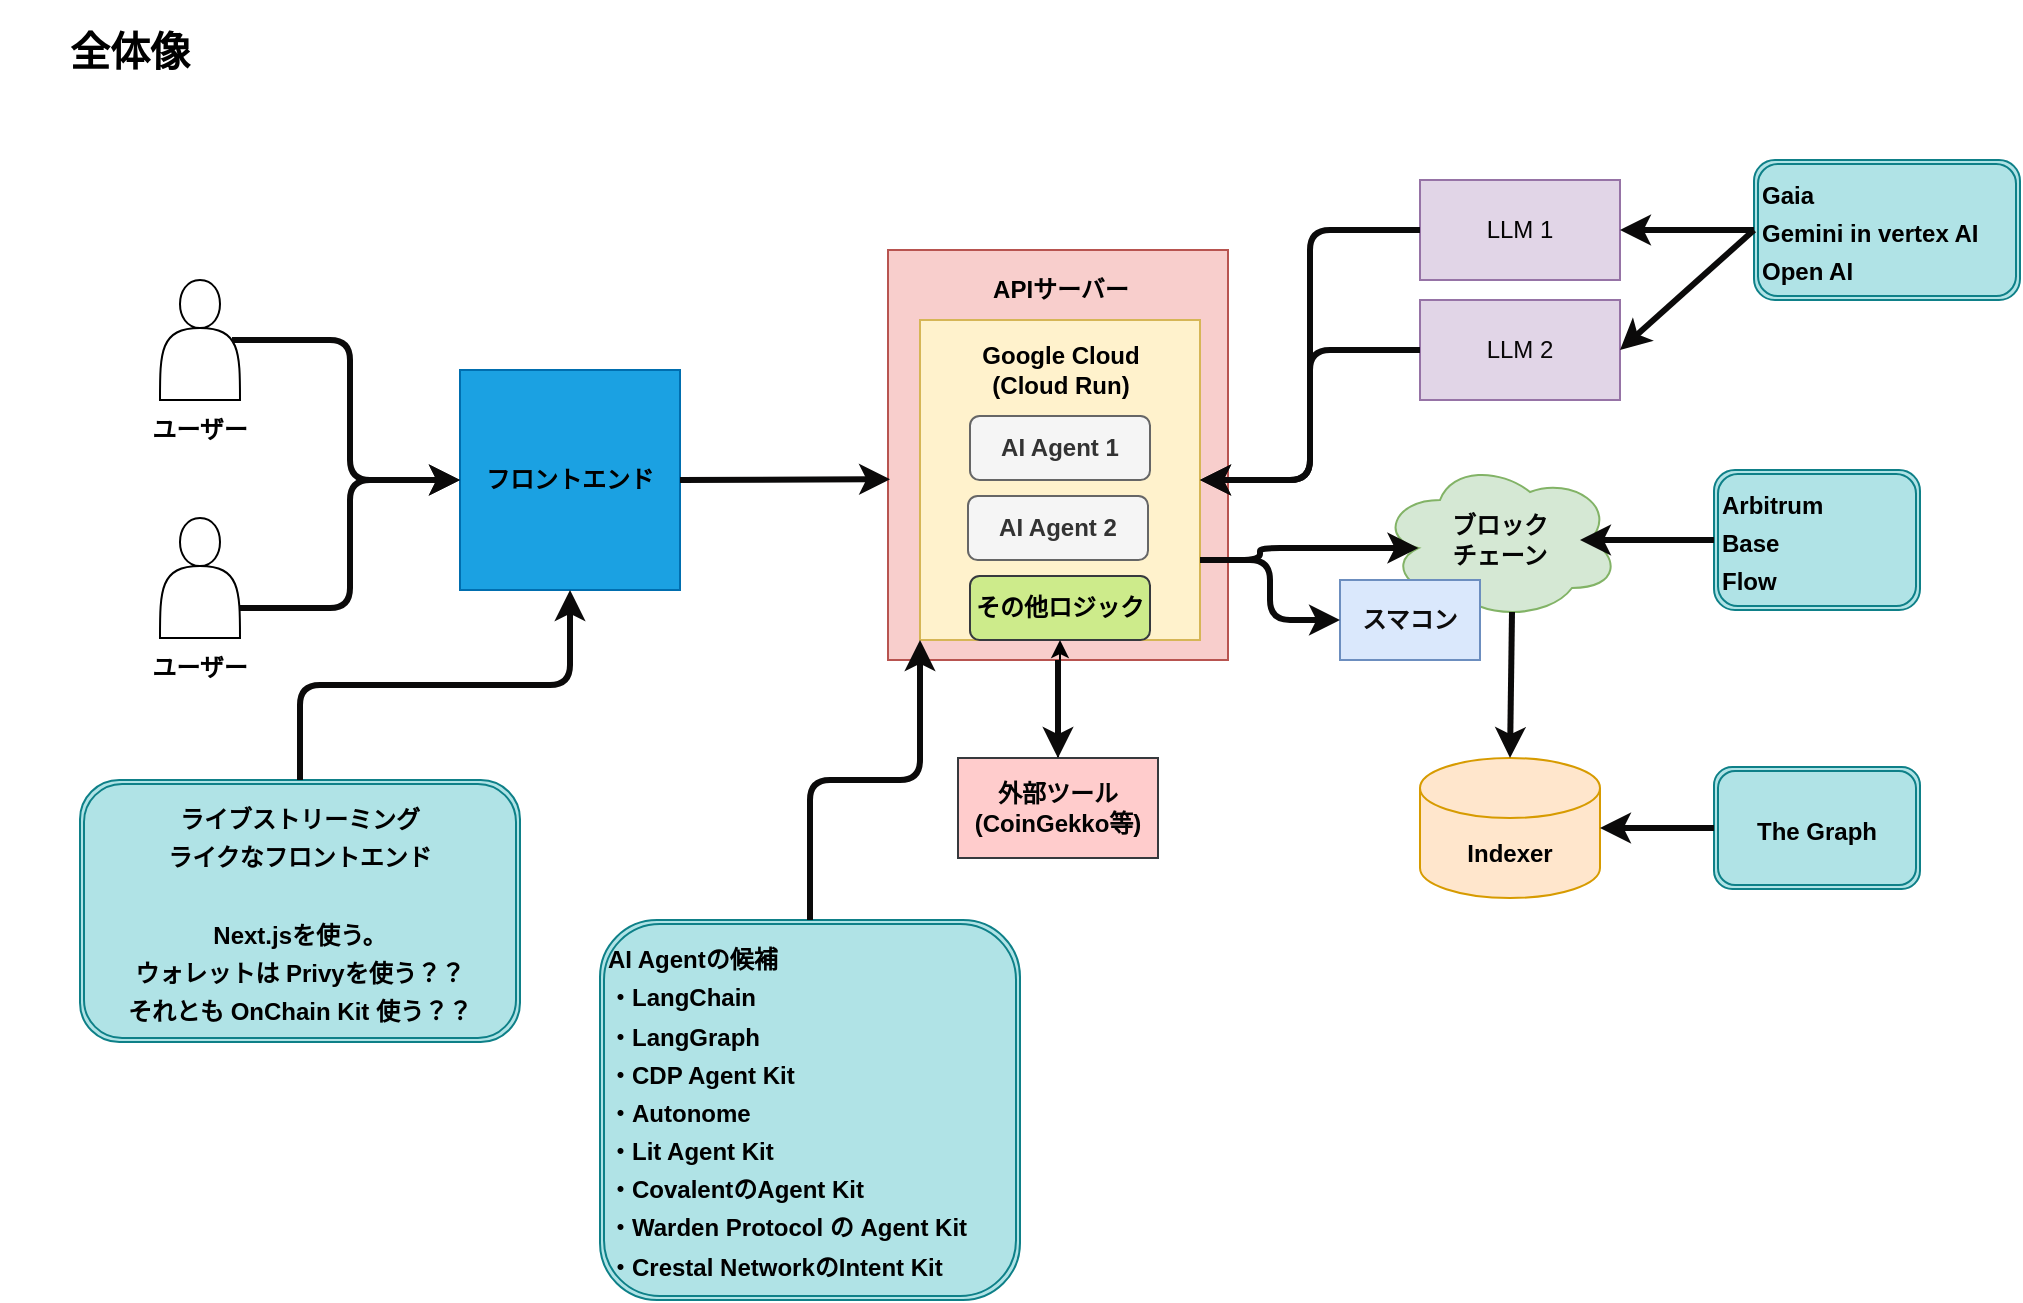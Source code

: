<mxfile>
    <diagram id="5TZfStKT8XXkw5gyxynz" name="Page-1">
        <mxGraphModel dx="1847" dy="1783" grid="1" gridSize="10" guides="1" tooltips="1" connect="1" arrows="1" fold="1" page="1" pageScale="1" pageWidth="827" pageHeight="1169" background="#ffffff" math="0" shadow="0">
            <root>
                <mxCell id="0"/>
                <mxCell id="1" parent="0"/>
                <mxCell id="2" value="&lt;font color=&quot;#000000&quot;&gt;&lt;span style=&quot;font-size: 20px;&quot;&gt;&lt;b&gt;全体像&lt;/b&gt;&lt;/span&gt;&lt;/font&gt;" style="text;html=1;strokeColor=none;fillColor=none;align=center;verticalAlign=middle;whiteSpace=wrap;rounded=0;" parent="1" vertex="1">
                    <mxGeometry x="-200" y="-1130" width="130" height="50" as="geometry"/>
                </mxCell>
                <mxCell id="4" value="" style="shape=actor;whiteSpace=wrap;html=1;" parent="1" vertex="1">
                    <mxGeometry x="-120" y="-990" width="40" height="60" as="geometry"/>
                </mxCell>
                <mxCell id="5" value="&lt;b&gt;&lt;font color=&quot;#000000&quot;&gt;ユーザー&lt;/font&gt;&lt;/b&gt;" style="text;html=1;strokeColor=none;fillColor=none;align=center;verticalAlign=middle;whiteSpace=wrap;rounded=0;" parent="1" vertex="1">
                    <mxGeometry x="-130" y="-930" width="60" height="30" as="geometry"/>
                </mxCell>
                <mxCell id="6" value="" style="shape=actor;whiteSpace=wrap;html=1;" parent="1" vertex="1">
                    <mxGeometry x="-120" y="-871" width="40" height="60" as="geometry"/>
                </mxCell>
                <mxCell id="7" value="&lt;b&gt;&lt;font color=&quot;#000000&quot;&gt;ユーザー&lt;/font&gt;&lt;/b&gt;" style="text;html=1;strokeColor=none;fillColor=none;align=center;verticalAlign=middle;whiteSpace=wrap;rounded=0;" parent="1" vertex="1">
                    <mxGeometry x="-130" y="-811" width="60" height="30" as="geometry"/>
                </mxCell>
                <mxCell id="8" value="&lt;font color=&quot;#000000&quot;&gt;&lt;b&gt;フロントエンド&lt;/b&gt;&lt;/font&gt;" style="whiteSpace=wrap;html=1;aspect=fixed;fontColor=#ffffff;fillColor=#1ba1e2;strokeColor=#006EAF;" parent="1" vertex="1">
                    <mxGeometry x="30" y="-945" width="110" height="110" as="geometry"/>
                </mxCell>
                <mxCell id="9" value="" style="rounded=0;whiteSpace=wrap;html=1;fillColor=#f8cecc;strokeColor=#b85450;" parent="1" vertex="1">
                    <mxGeometry x="244" y="-1005" width="170" height="205" as="geometry"/>
                </mxCell>
                <mxCell id="10" value="&lt;font color=&quot;#050505&quot;&gt;&lt;b&gt;ブロック&lt;br&gt;チェーン&lt;/b&gt;&lt;/font&gt;" style="ellipse;shape=cloud;whiteSpace=wrap;html=1;fillColor=#d5e8d4;strokeColor=#82b366;" parent="1" vertex="1">
                    <mxGeometry x="490" y="-900" width="120" height="80" as="geometry"/>
                </mxCell>
                <mxCell id="13" value="&lt;font color=&quot;#030303&quot;&gt;LLM 1&lt;/font&gt;" style="rounded=0;whiteSpace=wrap;html=1;fillColor=#e1d5e7;strokeColor=#9673a6;" parent="1" vertex="1">
                    <mxGeometry x="510" y="-1040" width="100" height="50" as="geometry"/>
                </mxCell>
                <mxCell id="15" value="&lt;font color=&quot;#0d0c0c&quot;&gt;&lt;b&gt;スマコン&lt;/b&gt;&lt;/font&gt;" style="rounded=0;whiteSpace=wrap;html=1;fillColor=#dae8fc;strokeColor=#6c8ebf;" parent="1" vertex="1">
                    <mxGeometry x="470" y="-840" width="70" height="40" as="geometry"/>
                </mxCell>
                <mxCell id="16" value="&lt;font color=&quot;#080707&quot;&gt;LLM 2&lt;/font&gt;" style="rounded=0;whiteSpace=wrap;html=1;fillColor=#e1d5e7;strokeColor=#9673a6;" parent="1" vertex="1">
                    <mxGeometry x="510" y="-980" width="100" height="50" as="geometry"/>
                </mxCell>
                <mxCell id="17" value="&lt;font color=&quot;#000000&quot;&gt;&lt;b&gt;APIサーバー&lt;/b&gt;&lt;/font&gt;" style="text;html=1;strokeColor=none;fillColor=none;align=center;verticalAlign=middle;whiteSpace=wrap;rounded=0;" parent="1" vertex="1">
                    <mxGeometry x="289.5" y="-1000" width="81" height="30" as="geometry"/>
                </mxCell>
                <mxCell id="19" value="" style="rounded=0;whiteSpace=wrap;html=1;fillColor=#fff2cc;strokeColor=#d6b656;" parent="1" vertex="1">
                    <mxGeometry x="260" y="-970" width="140" height="160" as="geometry"/>
                </mxCell>
                <mxCell id="20" value="&lt;font color=&quot;#000000&quot;&gt;&lt;b&gt;Google Cloud&lt;br&gt;(Cloud Run)&lt;br&gt;&lt;/b&gt;&lt;/font&gt;" style="text;html=1;strokeColor=none;fillColor=none;align=center;verticalAlign=middle;whiteSpace=wrap;rounded=0;" parent="1" vertex="1">
                    <mxGeometry x="284.75" y="-960" width="90.5" height="30" as="geometry"/>
                </mxCell>
                <mxCell id="21" value="" style="endArrow=classic;html=1;fontColor=#000000;labelBorderColor=#000000;strokeColor=#0b0a0a;strokeWidth=3;entryX=0.006;entryY=0.559;entryDx=0;entryDy=0;entryPerimeter=0;exitX=1;exitY=0.5;exitDx=0;exitDy=0;" parent="1" source="8" target="9" edge="1">
                    <mxGeometry width="50" height="50" relative="1" as="geometry">
                        <mxPoint x="80" y="-720" as="sourcePoint"/>
                        <mxPoint x="130" y="-770" as="targetPoint"/>
                    </mxGeometry>
                </mxCell>
                <mxCell id="22" value="" style="endArrow=classic;html=1;fontColor=#000000;labelBorderColor=#000000;strokeColor=#0b0a0a;strokeWidth=3;entryX=0;entryY=0.5;entryDx=0;entryDy=0;exitX=0.9;exitY=0.5;exitDx=0;exitDy=0;exitPerimeter=0;edgeStyle=orthogonalEdgeStyle;" parent="1" source="4" target="8" edge="1">
                    <mxGeometry width="50" height="50" relative="1" as="geometry">
                        <mxPoint x="150" y="-892" as="sourcePoint"/>
                        <mxPoint x="255.02" y="-891.585" as="targetPoint"/>
                    </mxGeometry>
                </mxCell>
                <mxCell id="23" value="" style="endArrow=classic;html=1;fontColor=#000000;labelBorderColor=#000000;strokeColor=#0b0a0a;strokeWidth=3;entryX=0;entryY=0.5;entryDx=0;entryDy=0;exitX=1;exitY=0.75;exitDx=0;exitDy=0;edgeStyle=orthogonalEdgeStyle;" parent="1" source="6" target="8" edge="1">
                    <mxGeometry width="50" height="50" relative="1" as="geometry">
                        <mxPoint x="-74" y="-990" as="sourcePoint"/>
                        <mxPoint x="40" y="-892" as="targetPoint"/>
                    </mxGeometry>
                </mxCell>
                <mxCell id="24" value="&lt;b&gt;AI Agent 1&lt;/b&gt;" style="rounded=1;whiteSpace=wrap;html=1;fontColor=#333333;fillColor=#f5f5f5;strokeColor=#666666;" parent="1" vertex="1">
                    <mxGeometry x="285" y="-922" width="90" height="32" as="geometry"/>
                </mxCell>
                <mxCell id="25" value="&lt;b&gt;AI Agent 2&lt;/b&gt;" style="rounded=1;whiteSpace=wrap;html=1;fontColor=#333333;fillColor=#f5f5f5;strokeColor=#666666;" parent="1" vertex="1">
                    <mxGeometry x="284" y="-882" width="90" height="32" as="geometry"/>
                </mxCell>
                <mxCell id="26" value="&lt;font color=&quot;#000000&quot;&gt;&lt;b&gt;その他ロジック&lt;/b&gt;&lt;/font&gt;" style="rounded=1;whiteSpace=wrap;html=1;fillColor=#cdeb8b;strokeColor=#36393d;" parent="1" vertex="1">
                    <mxGeometry x="285" y="-842" width="90" height="32" as="geometry"/>
                </mxCell>
                <mxCell id="27" value="&lt;font style=&quot;font-size: 12px;&quot;&gt;ライブストリーミング&lt;br&gt;ライクなフロントエンド&lt;br&gt;&lt;br&gt;Next.jsを使う。&lt;br&gt;ウォレットは Privyを使う？？&lt;br&gt;それとも OnChain Kit 使う？？&lt;br&gt;&lt;/font&gt;" style="shape=ext;double=1;rounded=1;whiteSpace=wrap;html=1;fontSize=16;fillColor=#b0e3e6;strokeColor=#0e8088;fontColor=#000000;fontStyle=1" parent="1" vertex="1">
                    <mxGeometry x="-160" y="-740" width="220" height="131" as="geometry"/>
                </mxCell>
                <mxCell id="28" value="" style="endArrow=classic;html=1;fontColor=#000000;labelBorderColor=#000000;strokeColor=#0b0a0a;strokeWidth=3;entryX=0.5;entryY=1;entryDx=0;entryDy=0;exitX=0.5;exitY=0;exitDx=0;exitDy=0;edgeStyle=orthogonalEdgeStyle;" parent="1" source="27" target="8" edge="1">
                    <mxGeometry width="50" height="50" relative="1" as="geometry">
                        <mxPoint x="150" y="-880" as="sourcePoint"/>
                        <mxPoint x="255.02" y="-880.405" as="targetPoint"/>
                    </mxGeometry>
                </mxCell>
                <mxCell id="29" value="" style="endArrow=classic;html=1;fontColor=#000000;labelBorderColor=#000000;strokeColor=#0b0a0a;strokeWidth=3;entryX=1;entryY=0.5;entryDx=0;entryDy=0;exitX=0;exitY=0.5;exitDx=0;exitDy=0;edgeStyle=orthogonalEdgeStyle;" parent="1" source="13" target="19" edge="1">
                    <mxGeometry width="50" height="50" relative="1" as="geometry">
                        <mxPoint x="340" y="-1050" as="sourcePoint"/>
                        <mxPoint x="454" y="-980" as="targetPoint"/>
                    </mxGeometry>
                </mxCell>
                <mxCell id="30" value="" style="endArrow=classic;html=1;fontColor=#000000;labelBorderColor=#000000;strokeColor=#0b0a0a;strokeWidth=3;entryX=1;entryY=0.5;entryDx=0;entryDy=0;edgeStyle=orthogonalEdgeStyle;" parent="1" source="16" target="19" edge="1">
                    <mxGeometry width="50" height="50" relative="1" as="geometry">
                        <mxPoint x="520" y="-1005" as="sourcePoint"/>
                        <mxPoint x="410" y="-880" as="targetPoint"/>
                    </mxGeometry>
                </mxCell>
                <mxCell id="32" value="" style="endArrow=classic;html=1;fontColor=#000000;labelBorderColor=#000000;strokeColor=#0b0a0a;strokeWidth=3;entryX=0;entryY=0.5;entryDx=0;entryDy=0;exitX=1;exitY=0.75;exitDx=0;exitDy=0;edgeStyle=orthogonalEdgeStyle;" parent="1" source="19" target="15" edge="1">
                    <mxGeometry width="50" height="50" relative="1" as="geometry">
                        <mxPoint x="310" y="-696" as="sourcePoint"/>
                        <mxPoint x="420" y="-760" as="targetPoint"/>
                    </mxGeometry>
                </mxCell>
                <mxCell id="33" value="" style="endArrow=classic;html=1;fontColor=#000000;labelBorderColor=#000000;strokeColor=#0b0a0a;strokeWidth=3;entryX=0.16;entryY=0.55;entryDx=0;entryDy=0;edgeStyle=orthogonalEdgeStyle;entryPerimeter=0;" parent="1" target="10" edge="1">
                    <mxGeometry width="50" height="50" relative="1" as="geometry">
                        <mxPoint x="400" y="-850" as="sourcePoint"/>
                        <mxPoint x="480" y="-810" as="targetPoint"/>
                        <Array as="points">
                            <mxPoint x="430" y="-850"/>
                            <mxPoint x="430" y="-856"/>
                        </Array>
                    </mxGeometry>
                </mxCell>
                <mxCell id="45" value="" style="edgeStyle=orthogonalEdgeStyle;html=1;fontColor=#000000;" parent="1" source="34" target="26" edge="1">
                    <mxGeometry relative="1" as="geometry"/>
                </mxCell>
                <mxCell id="34" value="&lt;font color=&quot;#030303&quot;&gt;&lt;b&gt;外部ツール&lt;br&gt;(CoinGekko等)&lt;br&gt;&lt;/b&gt;&lt;/font&gt;" style="rounded=0;whiteSpace=wrap;html=1;fillColor=#ffcccc;strokeColor=#36393d;" parent="1" vertex="1">
                    <mxGeometry x="279" y="-751" width="100" height="50" as="geometry"/>
                </mxCell>
                <mxCell id="35" value="" style="endArrow=classic;html=1;fontColor=#000000;labelBorderColor=#000000;strokeColor=#0b0a0a;strokeWidth=3;entryX=0.5;entryY=0;entryDx=0;entryDy=0;exitX=0.5;exitY=1;exitDx=0;exitDy=0;" parent="1" source="9" target="34" edge="1">
                    <mxGeometry width="50" height="50" relative="1" as="geometry">
                        <mxPoint x="150" y="-880" as="sourcePoint"/>
                        <mxPoint x="255.02" y="-880.405" as="targetPoint"/>
                    </mxGeometry>
                </mxCell>
                <mxCell id="37" value="&lt;span style=&quot;font-size: 12px;&quot;&gt;AI Agentの候補&lt;br&gt;・LangChain&lt;br&gt;・LangGraph&lt;br&gt;・CDP Agent Kit&lt;br&gt;・Autonome&lt;br&gt;・Lit Agent Kit&lt;br&gt;・CovalentのAgent Kit&lt;br&gt;・Warden Protocol の Agent Kit&lt;br&gt;・Crestal NetworkのIntent Kit&lt;br&gt;&lt;/span&gt;" style="shape=ext;double=1;rounded=1;whiteSpace=wrap;html=1;fontSize=16;fillColor=#b0e3e6;strokeColor=#0e8088;fontColor=#000000;fontStyle=1;align=left;" parent="1" vertex="1">
                    <mxGeometry x="100" y="-670" width="210" height="190" as="geometry"/>
                </mxCell>
                <mxCell id="38" value="" style="endArrow=classic;html=1;fontColor=#000000;labelBorderColor=#000000;strokeColor=#0b0a0a;strokeWidth=3;exitX=0.5;exitY=0;exitDx=0;exitDy=0;entryX=0;entryY=1;entryDx=0;entryDy=0;edgeStyle=orthogonalEdgeStyle;" parent="1" source="37" target="19" edge="1">
                    <mxGeometry width="50" height="50" relative="1" as="geometry">
                        <mxPoint x="600" y="-816" as="sourcePoint"/>
                        <mxPoint x="535" y="-771" as="targetPoint"/>
                    </mxGeometry>
                </mxCell>
                <mxCell id="39" value="&lt;span style=&quot;font-size: 12px;&quot;&gt;Gaia&amp;nbsp;&lt;br&gt;Gemini in vertex AI&lt;br&gt;Open AI&lt;br&gt;&lt;/span&gt;" style="shape=ext;double=1;rounded=1;whiteSpace=wrap;html=1;fontSize=16;fillColor=#b0e3e6;strokeColor=#0e8088;fontColor=#000000;fontStyle=1;align=left;" parent="1" vertex="1">
                    <mxGeometry x="677" y="-1050" width="133" height="70" as="geometry"/>
                </mxCell>
                <mxCell id="40" value="" style="endArrow=classic;html=1;fontColor=#000000;labelBorderColor=#000000;strokeColor=#0b0a0a;strokeWidth=3;entryX=1;entryY=0.5;entryDx=0;entryDy=0;exitX=0;exitY=0.5;exitDx=0;exitDy=0;" parent="1" source="39" target="13" edge="1">
                    <mxGeometry width="50" height="50" relative="1" as="geometry">
                        <mxPoint x="640" y="-1090" as="sourcePoint"/>
                        <mxPoint x="95" y="-825" as="targetPoint"/>
                    </mxGeometry>
                </mxCell>
                <mxCell id="41" value="" style="endArrow=classic;html=1;fontColor=#000000;labelBorderColor=#000000;strokeColor=#0b0a0a;strokeWidth=3;entryX=1;entryY=0.5;entryDx=0;entryDy=0;exitX=0;exitY=0.5;exitDx=0;exitDy=0;" parent="1" source="39" target="16" edge="1">
                    <mxGeometry width="50" height="50" relative="1" as="geometry">
                        <mxPoint x="687" y="-1005" as="sourcePoint"/>
                        <mxPoint x="620" y="-1005" as="targetPoint"/>
                    </mxGeometry>
                </mxCell>
                <mxCell id="42" value="&lt;span style=&quot;font-size: 12px;&quot;&gt;Arbitrum&lt;br&gt;Base&lt;br&gt;Flow&lt;br&gt;&lt;/span&gt;" style="shape=ext;double=1;rounded=1;whiteSpace=wrap;html=1;fontSize=16;fillColor=#b0e3e6;strokeColor=#0e8088;fontColor=#000000;fontStyle=1;align=left;" parent="1" vertex="1">
                    <mxGeometry x="657" y="-895" width="103" height="70" as="geometry"/>
                </mxCell>
                <mxCell id="43" value="" style="endArrow=classic;html=1;fontColor=#000000;labelBorderColor=#000000;strokeColor=#0b0a0a;strokeWidth=3;entryX=1;entryY=0.5;entryDx=0;entryDy=0;exitX=0;exitY=0.5;exitDx=0;exitDy=0;" parent="1" source="42" edge="1">
                    <mxGeometry width="50" height="50" relative="1" as="geometry">
                        <mxPoint x="620" y="-935" as="sourcePoint"/>
                        <mxPoint x="590" y="-860" as="targetPoint"/>
                    </mxGeometry>
                </mxCell>
                <mxCell id="44" value="&lt;font color=&quot;#000000&quot;&gt;&lt;b&gt;Indexer&lt;/b&gt;&lt;/font&gt;" style="shape=cylinder3;whiteSpace=wrap;html=1;boundedLbl=1;backgroundOutline=1;size=15;fillColor=#ffe6cc;strokeColor=#d79b00;" parent="1" vertex="1">
                    <mxGeometry x="510" y="-751" width="90" height="70" as="geometry"/>
                </mxCell>
                <mxCell id="46" value="" style="endArrow=classic;html=1;fontColor=#000000;labelBorderColor=#000000;strokeColor=#0b0a0a;strokeWidth=3;entryX=0.5;entryY=0;entryDx=0;entryDy=0;exitX=0.55;exitY=0.95;exitDx=0;exitDy=0;exitPerimeter=0;entryPerimeter=0;" parent="1" source="10" target="44" edge="1">
                    <mxGeometry width="50" height="50" relative="1" as="geometry">
                        <mxPoint x="339" y="-790" as="sourcePoint"/>
                        <mxPoint x="339" y="-741" as="targetPoint"/>
                    </mxGeometry>
                </mxCell>
                <mxCell id="49" value="&lt;span style=&quot;font-size: 12px;&quot;&gt;The Graph&lt;br&gt;&lt;/span&gt;" style="shape=ext;double=1;rounded=1;whiteSpace=wrap;html=1;fontSize=16;fillColor=#b0e3e6;strokeColor=#0e8088;fontColor=#000000;fontStyle=1" parent="1" vertex="1">
                    <mxGeometry x="657" y="-746.5" width="103" height="61" as="geometry"/>
                </mxCell>
                <mxCell id="50" value="" style="endArrow=classic;html=1;fontColor=#000000;labelBorderColor=#000000;strokeColor=#0b0a0a;strokeWidth=3;entryX=1;entryY=0.5;entryDx=0;entryDy=0;exitX=0;exitY=0.5;exitDx=0;exitDy=0;entryPerimeter=0;" parent="1" source="49" target="44" edge="1">
                    <mxGeometry width="50" height="50" relative="1" as="geometry">
                        <mxPoint x="630" y="-791" as="sourcePoint"/>
                        <mxPoint x="600" y="-716" as="targetPoint"/>
                    </mxGeometry>
                </mxCell>
            </root>
        </mxGraphModel>
    </diagram>
</mxfile>
